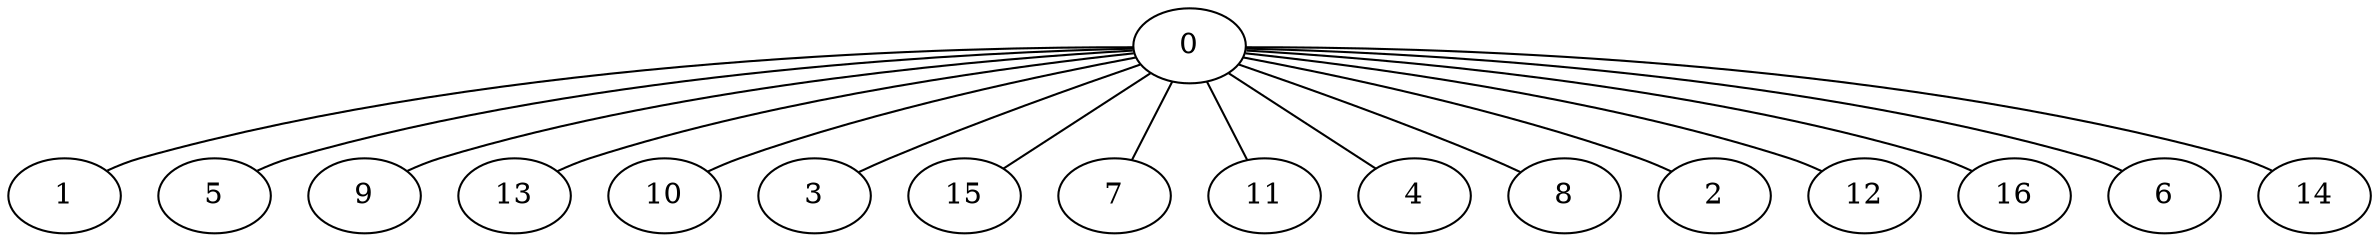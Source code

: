 strict graph {
    1
    5
    9
    13
    10
    3
    15
    7
    11
    4
    8
    2
    12
    16
    0
    6
    14
    0 -- 1 [weight=1]
    0 -- 5 [weight=1]
    0 -- 9 [weight=1]
    0 -- 13 [weight=1]
    0 -- 10 [weight=1]
    0 -- 3 [weight=1]
    0 -- 15 [weight=1]
    0 -- 7 [weight=1]
    0 -- 11 [weight=1]
    0 -- 4 [weight=1]
    0 -- 8 [weight=1]
    0 -- 2 [weight=1]
    0 -- 12 [weight=1]
    0 -- 16 [weight=1]
    0 -- 6 [weight=1]
    0 -- 14 [weight=1]
}
